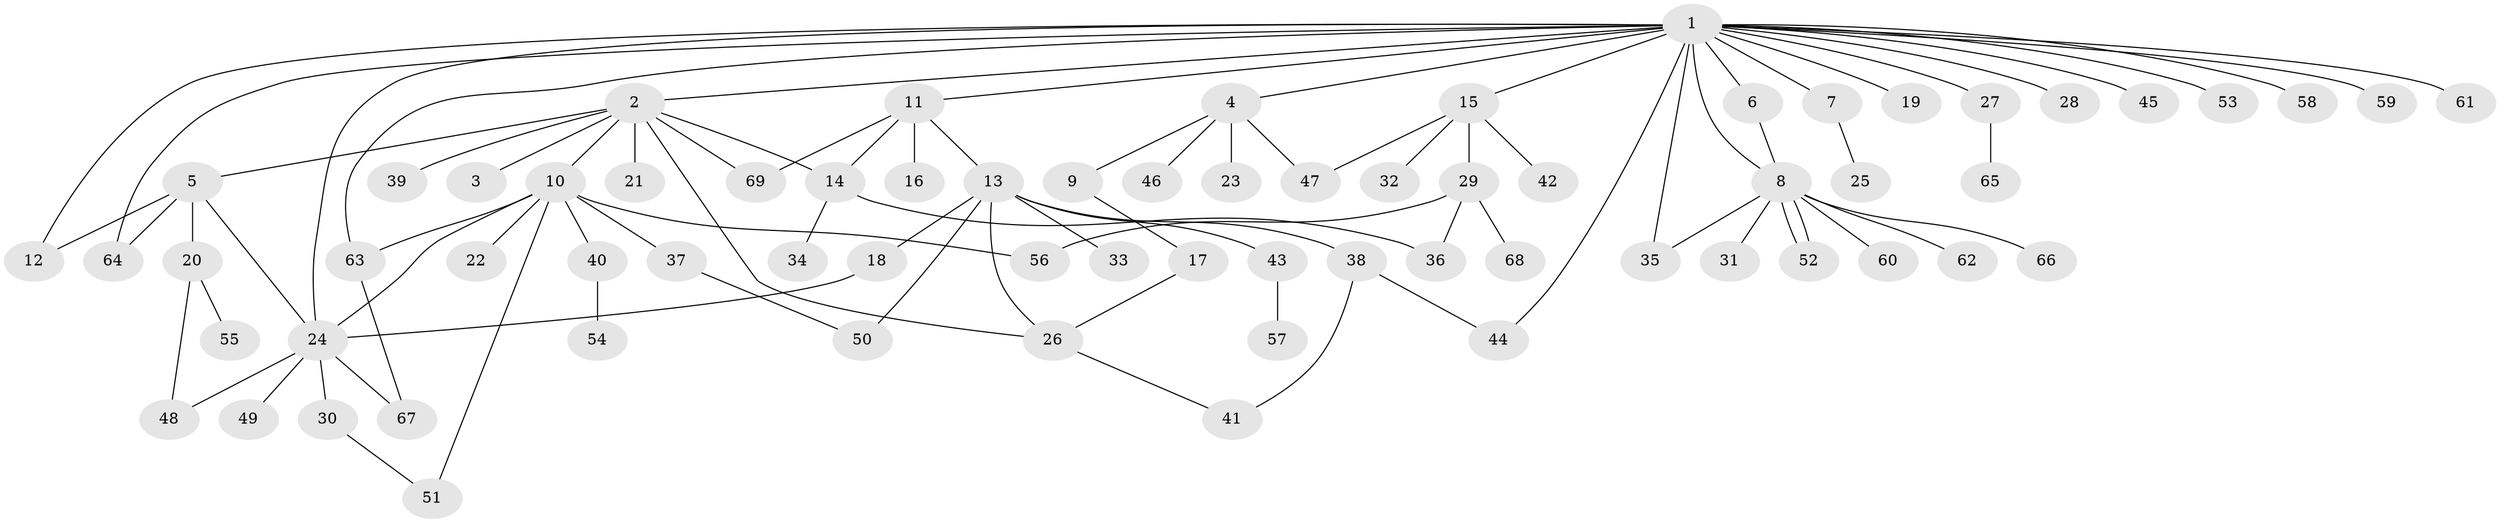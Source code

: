 // Generated by graph-tools (version 1.1) at 2025/49/03/09/25 03:49:59]
// undirected, 69 vertices, 90 edges
graph export_dot {
graph [start="1"]
  node [color=gray90,style=filled];
  1;
  2;
  3;
  4;
  5;
  6;
  7;
  8;
  9;
  10;
  11;
  12;
  13;
  14;
  15;
  16;
  17;
  18;
  19;
  20;
  21;
  22;
  23;
  24;
  25;
  26;
  27;
  28;
  29;
  30;
  31;
  32;
  33;
  34;
  35;
  36;
  37;
  38;
  39;
  40;
  41;
  42;
  43;
  44;
  45;
  46;
  47;
  48;
  49;
  50;
  51;
  52;
  53;
  54;
  55;
  56;
  57;
  58;
  59;
  60;
  61;
  62;
  63;
  64;
  65;
  66;
  67;
  68;
  69;
  1 -- 2;
  1 -- 4;
  1 -- 6;
  1 -- 7;
  1 -- 8;
  1 -- 11;
  1 -- 12;
  1 -- 15;
  1 -- 19;
  1 -- 24;
  1 -- 27;
  1 -- 28;
  1 -- 35;
  1 -- 44;
  1 -- 45;
  1 -- 53;
  1 -- 58;
  1 -- 59;
  1 -- 61;
  1 -- 63;
  1 -- 64;
  2 -- 3;
  2 -- 5;
  2 -- 10;
  2 -- 14;
  2 -- 21;
  2 -- 26;
  2 -- 39;
  2 -- 69;
  4 -- 9;
  4 -- 23;
  4 -- 46;
  4 -- 47;
  5 -- 12;
  5 -- 20;
  5 -- 24;
  5 -- 64;
  6 -- 8;
  7 -- 25;
  8 -- 31;
  8 -- 35;
  8 -- 52;
  8 -- 52;
  8 -- 60;
  8 -- 62;
  8 -- 66;
  9 -- 17;
  10 -- 22;
  10 -- 24;
  10 -- 37;
  10 -- 40;
  10 -- 51;
  10 -- 56;
  10 -- 63;
  11 -- 13;
  11 -- 14;
  11 -- 16;
  11 -- 69;
  13 -- 18;
  13 -- 26;
  13 -- 33;
  13 -- 38;
  13 -- 43;
  13 -- 50;
  14 -- 34;
  14 -- 36;
  15 -- 29;
  15 -- 32;
  15 -- 42;
  15 -- 47;
  17 -- 26;
  18 -- 24;
  20 -- 48;
  20 -- 55;
  24 -- 30;
  24 -- 48;
  24 -- 49;
  24 -- 67;
  26 -- 41;
  27 -- 65;
  29 -- 36;
  29 -- 56;
  29 -- 68;
  30 -- 51;
  37 -- 50;
  38 -- 41;
  38 -- 44;
  40 -- 54;
  43 -- 57;
  63 -- 67;
}
